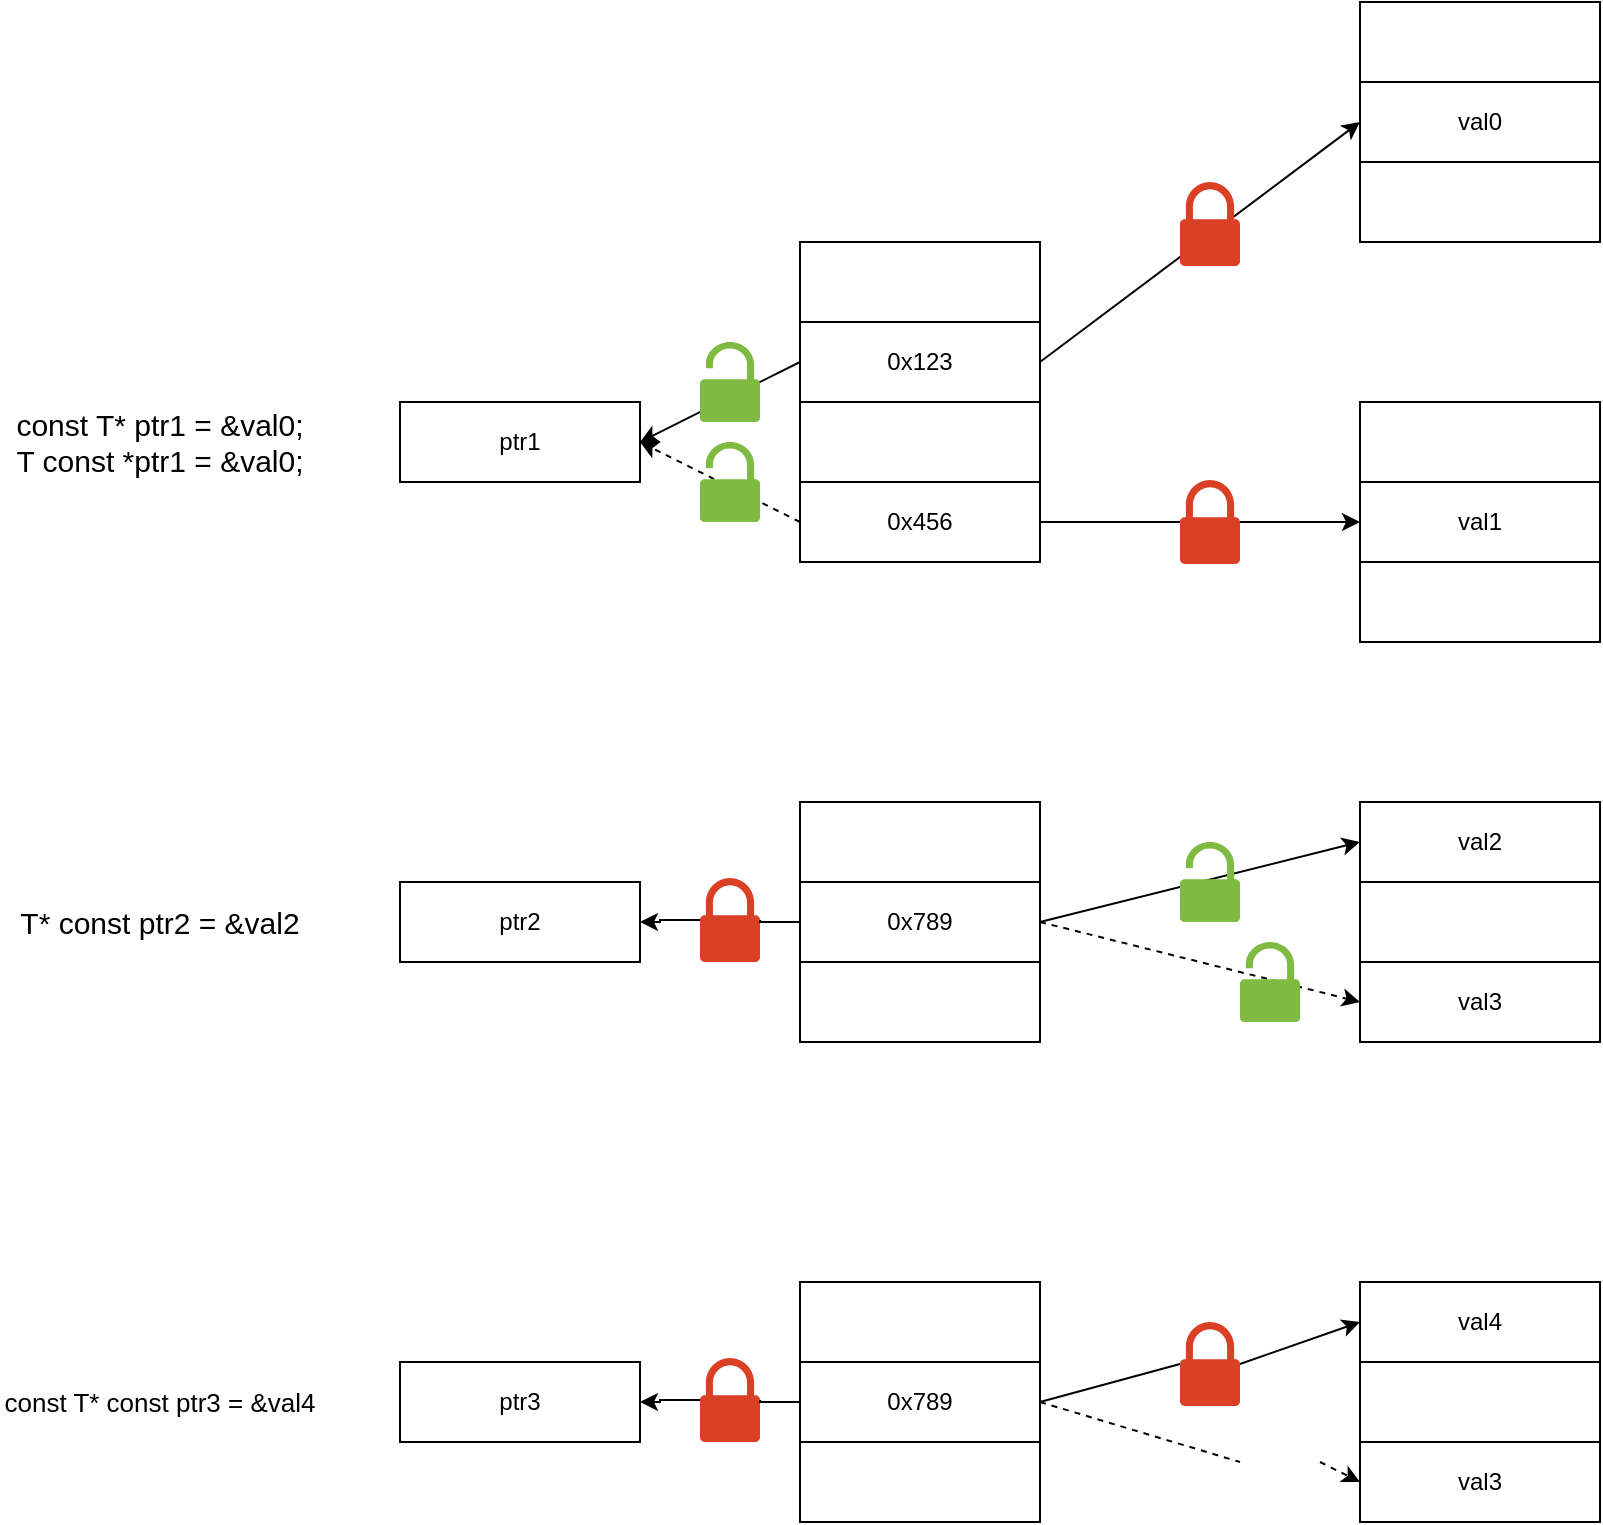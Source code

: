 <mxfile version="15.9.1" type="github">
  <diagram id="9HkkCwNHBTMvqbFtyVwT" name="Page-1">
    <mxGraphModel dx="1350" dy="773" grid="1" gridSize="10" guides="1" tooltips="1" connect="1" arrows="1" fold="1" page="1" pageScale="1" pageWidth="827" pageHeight="1169" math="0" shadow="0">
      <root>
        <mxCell id="0" />
        <mxCell id="1" parent="0" />
        <mxCell id="0gW_tIx6aa46yHIFtLMl-2" value="&lt;font style=&quot;font-size: 15px&quot;&gt;const T* ptr1 = &amp;amp;val0;&lt;br&gt;T const *ptr1 = &amp;amp;val0;&lt;/font&gt;" style="text;html=1;strokeColor=none;fillColor=none;align=center;verticalAlign=middle;whiteSpace=wrap;rounded=0;" vertex="1" parent="1">
          <mxGeometry y="360" width="160" height="40" as="geometry" />
        </mxCell>
        <mxCell id="0gW_tIx6aa46yHIFtLMl-5" value="0x123" style="rounded=0;whiteSpace=wrap;html=1;" vertex="1" parent="1">
          <mxGeometry x="400" y="320" width="120" height="40" as="geometry" />
        </mxCell>
        <mxCell id="0gW_tIx6aa46yHIFtLMl-6" value="" style="rounded=0;whiteSpace=wrap;html=1;" vertex="1" parent="1">
          <mxGeometry x="400" y="280" width="120" height="40" as="geometry" />
        </mxCell>
        <mxCell id="0gW_tIx6aa46yHIFtLMl-7" value="" style="rounded=0;whiteSpace=wrap;html=1;" vertex="1" parent="1">
          <mxGeometry x="400" y="360" width="120" height="40" as="geometry" />
        </mxCell>
        <mxCell id="0gW_tIx6aa46yHIFtLMl-9" value="0x456" style="rounded=0;whiteSpace=wrap;html=1;" vertex="1" parent="1">
          <mxGeometry x="400" y="400" width="120" height="40" as="geometry" />
        </mxCell>
        <mxCell id="0gW_tIx6aa46yHIFtLMl-10" value="" style="rounded=0;whiteSpace=wrap;html=1;" vertex="1" parent="1">
          <mxGeometry x="400" y="560" width="120" height="40" as="geometry" />
        </mxCell>
        <mxCell id="0gW_tIx6aa46yHIFtLMl-11" value="" style="rounded=0;whiteSpace=wrap;html=1;" vertex="1" parent="1">
          <mxGeometry x="400" y="640" width="120" height="40" as="geometry" />
        </mxCell>
        <mxCell id="0gW_tIx6aa46yHIFtLMl-34" style="edgeStyle=orthogonalEdgeStyle;rounded=0;orthogonalLoop=1;jettySize=auto;html=1;entryX=1;entryY=0.5;entryDx=0;entryDy=0;startArrow=none;" edge="1" parent="1" source="0gW_tIx6aa46yHIFtLMl-37" target="0gW_tIx6aa46yHIFtLMl-32">
          <mxGeometry relative="1" as="geometry" />
        </mxCell>
        <mxCell id="0gW_tIx6aa46yHIFtLMl-12" value="&lt;span&gt;0x789&lt;/span&gt;" style="rounded=0;whiteSpace=wrap;html=1;" vertex="1" parent="1">
          <mxGeometry x="400" y="600" width="120" height="40" as="geometry" />
        </mxCell>
        <mxCell id="0gW_tIx6aa46yHIFtLMl-13" value="" style="rounded=0;whiteSpace=wrap;html=1;" vertex="1" parent="1">
          <mxGeometry x="680" y="160" width="120" height="40" as="geometry" />
        </mxCell>
        <mxCell id="0gW_tIx6aa46yHIFtLMl-14" value="" style="rounded=0;whiteSpace=wrap;html=1;" vertex="1" parent="1">
          <mxGeometry x="680" y="240" width="120" height="40" as="geometry" />
        </mxCell>
        <mxCell id="0gW_tIx6aa46yHIFtLMl-15" value="val0" style="rounded=0;whiteSpace=wrap;html=1;" vertex="1" parent="1">
          <mxGeometry x="680" y="200" width="120" height="40" as="geometry" />
        </mxCell>
        <mxCell id="0gW_tIx6aa46yHIFtLMl-16" value="" style="rounded=0;whiteSpace=wrap;html=1;" vertex="1" parent="1">
          <mxGeometry x="680" y="360" width="120" height="40" as="geometry" />
        </mxCell>
        <mxCell id="0gW_tIx6aa46yHIFtLMl-17" value="" style="rounded=0;whiteSpace=wrap;html=1;" vertex="1" parent="1">
          <mxGeometry x="680" y="440" width="120" height="40" as="geometry" />
        </mxCell>
        <mxCell id="0gW_tIx6aa46yHIFtLMl-18" value="val1" style="rounded=0;whiteSpace=wrap;html=1;" vertex="1" parent="1">
          <mxGeometry x="680" y="400" width="120" height="40" as="geometry" />
        </mxCell>
        <mxCell id="0gW_tIx6aa46yHIFtLMl-19" value="val2" style="rounded=0;whiteSpace=wrap;html=1;" vertex="1" parent="1">
          <mxGeometry x="680" y="560" width="120" height="40" as="geometry" />
        </mxCell>
        <mxCell id="0gW_tIx6aa46yHIFtLMl-20" value="val3" style="rounded=0;whiteSpace=wrap;html=1;" vertex="1" parent="1">
          <mxGeometry x="680" y="640" width="120" height="40" as="geometry" />
        </mxCell>
        <mxCell id="0gW_tIx6aa46yHIFtLMl-21" value="" style="rounded=0;whiteSpace=wrap;html=1;" vertex="1" parent="1">
          <mxGeometry x="680" y="600" width="120" height="40" as="geometry" />
        </mxCell>
        <mxCell id="0gW_tIx6aa46yHIFtLMl-22" value="" style="endArrow=classic;html=1;rounded=0;exitX=1;exitY=0.5;exitDx=0;exitDy=0;entryX=0;entryY=0.5;entryDx=0;entryDy=0;" edge="1" parent="1" source="0gW_tIx6aa46yHIFtLMl-5" target="0gW_tIx6aa46yHIFtLMl-15">
          <mxGeometry width="50" height="50" relative="1" as="geometry">
            <mxPoint x="550" y="310" as="sourcePoint" />
            <mxPoint x="600" y="260" as="targetPoint" />
          </mxGeometry>
        </mxCell>
        <mxCell id="0gW_tIx6aa46yHIFtLMl-23" value="ptr1" style="rounded=0;whiteSpace=wrap;html=1;" vertex="1" parent="1">
          <mxGeometry x="200" y="360" width="120" height="40" as="geometry" />
        </mxCell>
        <mxCell id="0gW_tIx6aa46yHIFtLMl-24" value="" style="endArrow=classic;html=1;rounded=0;exitX=0;exitY=0.5;exitDx=0;exitDy=0;entryX=1;entryY=0.5;entryDx=0;entryDy=0;" edge="1" parent="1" source="0gW_tIx6aa46yHIFtLMl-5" target="0gW_tIx6aa46yHIFtLMl-23">
          <mxGeometry width="50" height="50" relative="1" as="geometry">
            <mxPoint x="240" y="610" as="sourcePoint" />
            <mxPoint x="290" y="560" as="targetPoint" />
          </mxGeometry>
        </mxCell>
        <mxCell id="0gW_tIx6aa46yHIFtLMl-25" value="" style="endArrow=classic;html=1;rounded=0;exitX=1;exitY=0.5;exitDx=0;exitDy=0;entryX=0;entryY=0.5;entryDx=0;entryDy=0;" edge="1" parent="1" source="0gW_tIx6aa46yHIFtLMl-9" target="0gW_tIx6aa46yHIFtLMl-18">
          <mxGeometry width="50" height="50" relative="1" as="geometry">
            <mxPoint x="560" y="730" as="sourcePoint" />
            <mxPoint x="610" y="680" as="targetPoint" />
          </mxGeometry>
        </mxCell>
        <mxCell id="0gW_tIx6aa46yHIFtLMl-26" value="" style="endArrow=classic;html=1;rounded=0;exitX=0;exitY=0.5;exitDx=0;exitDy=0;entryX=1;entryY=0.5;entryDx=0;entryDy=0;dashed=1;" edge="1" parent="1" source="0gW_tIx6aa46yHIFtLMl-9" target="0gW_tIx6aa46yHIFtLMl-23">
          <mxGeometry width="50" height="50" relative="1" as="geometry">
            <mxPoint x="200" y="650" as="sourcePoint" />
            <mxPoint x="250" y="600" as="targetPoint" />
          </mxGeometry>
        </mxCell>
        <mxCell id="0gW_tIx6aa46yHIFtLMl-27" value="" style="sketch=0;pointerEvents=1;shadow=0;dashed=0;html=1;strokeColor=none;labelPosition=center;verticalLabelPosition=bottom;verticalAlign=top;outlineConnect=0;align=center;shape=mxgraph.office.security.lock_protected;fillColor=#DA4026;" vertex="1" parent="1">
          <mxGeometry x="590" y="250" width="30" height="42" as="geometry" />
        </mxCell>
        <mxCell id="0gW_tIx6aa46yHIFtLMl-30" value="" style="sketch=0;pointerEvents=1;shadow=0;dashed=0;html=1;strokeColor=none;labelPosition=center;verticalLabelPosition=bottom;verticalAlign=top;outlineConnect=0;align=center;shape=mxgraph.office.security.lock_protected;fillColor=#DA4026;" vertex="1" parent="1">
          <mxGeometry x="590" y="399" width="30" height="42" as="geometry" />
        </mxCell>
        <mxCell id="0gW_tIx6aa46yHIFtLMl-31" value="&lt;font style=&quot;font-size: 15px&quot;&gt;T* const ptr2 = &amp;amp;val2&lt;/font&gt;" style="text;html=1;strokeColor=none;fillColor=none;align=center;verticalAlign=middle;whiteSpace=wrap;rounded=0;" vertex="1" parent="1">
          <mxGeometry y="600" width="160" height="40" as="geometry" />
        </mxCell>
        <mxCell id="0gW_tIx6aa46yHIFtLMl-32" value="ptr2" style="rounded=0;whiteSpace=wrap;html=1;" vertex="1" parent="1">
          <mxGeometry x="200" y="600" width="120" height="40" as="geometry" />
        </mxCell>
        <mxCell id="0gW_tIx6aa46yHIFtLMl-33" value="" style="endArrow=classic;html=1;rounded=0;exitX=1;exitY=0.5;exitDx=0;exitDy=0;entryX=0;entryY=0.5;entryDx=0;entryDy=0;" edge="1" parent="1" source="0gW_tIx6aa46yHIFtLMl-12" target="0gW_tIx6aa46yHIFtLMl-19">
          <mxGeometry width="50" height="50" relative="1" as="geometry">
            <mxPoint x="570" y="710" as="sourcePoint" />
            <mxPoint x="620" y="660" as="targetPoint" />
          </mxGeometry>
        </mxCell>
        <mxCell id="0gW_tIx6aa46yHIFtLMl-35" value="" style="sketch=0;pointerEvents=1;shadow=0;dashed=0;html=1;strokeColor=none;labelPosition=center;verticalLabelPosition=bottom;verticalAlign=top;outlineConnect=0;align=center;shape=mxgraph.office.security.lock_unprotected;fillColor=#7FBA42;" vertex="1" parent="1">
          <mxGeometry x="350" y="330" width="30" height="40" as="geometry" />
        </mxCell>
        <mxCell id="0gW_tIx6aa46yHIFtLMl-36" value="" style="sketch=0;pointerEvents=1;shadow=0;dashed=0;html=1;strokeColor=none;labelPosition=center;verticalLabelPosition=bottom;verticalAlign=top;outlineConnect=0;align=center;shape=mxgraph.office.security.lock_unprotected;fillColor=#7FBA42;" vertex="1" parent="1">
          <mxGeometry x="350" y="380" width="30" height="40" as="geometry" />
        </mxCell>
        <mxCell id="0gW_tIx6aa46yHIFtLMl-37" value="" style="sketch=0;pointerEvents=1;shadow=0;dashed=0;html=1;strokeColor=none;labelPosition=center;verticalLabelPosition=bottom;verticalAlign=top;outlineConnect=0;align=center;shape=mxgraph.office.security.lock_protected;fillColor=#DA4026;" vertex="1" parent="1">
          <mxGeometry x="350" y="598" width="30" height="42" as="geometry" />
        </mxCell>
        <mxCell id="0gW_tIx6aa46yHIFtLMl-38" value="" style="edgeStyle=orthogonalEdgeStyle;rounded=0;orthogonalLoop=1;jettySize=auto;html=1;entryX=1;entryY=0.5;entryDx=0;entryDy=0;endArrow=none;" edge="1" parent="1" source="0gW_tIx6aa46yHIFtLMl-12" target="0gW_tIx6aa46yHIFtLMl-37">
          <mxGeometry relative="1" as="geometry">
            <mxPoint x="400" y="620" as="sourcePoint" />
            <mxPoint x="320" y="620" as="targetPoint" />
          </mxGeometry>
        </mxCell>
        <mxCell id="0gW_tIx6aa46yHIFtLMl-39" value="" style="endArrow=classic;html=1;rounded=0;exitX=1;exitY=0.5;exitDx=0;exitDy=0;entryX=0;entryY=0.5;entryDx=0;entryDy=0;dashed=1;" edge="1" parent="1" source="0gW_tIx6aa46yHIFtLMl-12" target="0gW_tIx6aa46yHIFtLMl-20">
          <mxGeometry width="50" height="50" relative="1" as="geometry">
            <mxPoint x="530" y="720" as="sourcePoint" />
            <mxPoint x="580" y="670" as="targetPoint" />
          </mxGeometry>
        </mxCell>
        <mxCell id="0gW_tIx6aa46yHIFtLMl-40" value="" style="sketch=0;pointerEvents=1;shadow=0;dashed=0;html=1;strokeColor=none;labelPosition=center;verticalLabelPosition=bottom;verticalAlign=top;outlineConnect=0;align=center;shape=mxgraph.office.security.lock_unprotected;fillColor=#7FBA42;" vertex="1" parent="1">
          <mxGeometry x="620" y="630" width="30" height="40" as="geometry" />
        </mxCell>
        <mxCell id="0gW_tIx6aa46yHIFtLMl-41" value="" style="sketch=0;pointerEvents=1;shadow=0;dashed=0;html=1;strokeColor=none;labelPosition=center;verticalLabelPosition=bottom;verticalAlign=top;outlineConnect=0;align=center;shape=mxgraph.office.security.lock_unprotected;fillColor=#7FBA42;fontStyle=1" vertex="1" parent="1">
          <mxGeometry x="590" y="580" width="30" height="40" as="geometry" />
        </mxCell>
        <mxCell id="0gW_tIx6aa46yHIFtLMl-42" value="" style="rounded=0;whiteSpace=wrap;html=1;" vertex="1" parent="1">
          <mxGeometry x="400" y="800" width="120" height="40" as="geometry" />
        </mxCell>
        <mxCell id="0gW_tIx6aa46yHIFtLMl-43" value="" style="rounded=0;whiteSpace=wrap;html=1;" vertex="1" parent="1">
          <mxGeometry x="400" y="880" width="120" height="40" as="geometry" />
        </mxCell>
        <mxCell id="0gW_tIx6aa46yHIFtLMl-44" style="edgeStyle=orthogonalEdgeStyle;rounded=0;orthogonalLoop=1;jettySize=auto;html=1;entryX=1;entryY=0.5;entryDx=0;entryDy=0;startArrow=none;" edge="1" parent="1" source="0gW_tIx6aa46yHIFtLMl-52" target="0gW_tIx6aa46yHIFtLMl-50">
          <mxGeometry relative="1" as="geometry" />
        </mxCell>
        <mxCell id="0gW_tIx6aa46yHIFtLMl-45" value="&lt;span&gt;0x789&lt;/span&gt;" style="rounded=0;whiteSpace=wrap;html=1;" vertex="1" parent="1">
          <mxGeometry x="400" y="840" width="120" height="40" as="geometry" />
        </mxCell>
        <mxCell id="0gW_tIx6aa46yHIFtLMl-46" value="val4" style="rounded=0;whiteSpace=wrap;html=1;" vertex="1" parent="1">
          <mxGeometry x="680" y="800" width="120" height="40" as="geometry" />
        </mxCell>
        <mxCell id="0gW_tIx6aa46yHIFtLMl-47" value="val3" style="rounded=0;whiteSpace=wrap;html=1;" vertex="1" parent="1">
          <mxGeometry x="680" y="880" width="120" height="40" as="geometry" />
        </mxCell>
        <mxCell id="0gW_tIx6aa46yHIFtLMl-48" value="" style="rounded=0;whiteSpace=wrap;html=1;" vertex="1" parent="1">
          <mxGeometry x="680" y="840" width="120" height="40" as="geometry" />
        </mxCell>
        <mxCell id="0gW_tIx6aa46yHIFtLMl-49" value="&lt;font style=&quot;font-size: 13px&quot;&gt;const T* const ptr3 = &amp;amp;val4&lt;/font&gt;" style="text;html=1;strokeColor=none;fillColor=none;align=center;verticalAlign=middle;whiteSpace=wrap;rounded=0;" vertex="1" parent="1">
          <mxGeometry y="840" width="160" height="40" as="geometry" />
        </mxCell>
        <mxCell id="0gW_tIx6aa46yHIFtLMl-50" value="ptr3" style="rounded=0;whiteSpace=wrap;html=1;" vertex="1" parent="1">
          <mxGeometry x="200" y="840" width="120" height="40" as="geometry" />
        </mxCell>
        <mxCell id="0gW_tIx6aa46yHIFtLMl-51" value="" style="endArrow=classic;html=1;rounded=0;exitX=1;exitY=0.5;exitDx=0;exitDy=0;entryX=0;entryY=0.5;entryDx=0;entryDy=0;startArrow=none;" edge="1" parent="1" source="0gW_tIx6aa46yHIFtLMl-58" target="0gW_tIx6aa46yHIFtLMl-46">
          <mxGeometry width="50" height="50" relative="1" as="geometry">
            <mxPoint x="570" y="950" as="sourcePoint" />
            <mxPoint x="620" y="900" as="targetPoint" />
          </mxGeometry>
        </mxCell>
        <mxCell id="0gW_tIx6aa46yHIFtLMl-52" value="" style="sketch=0;pointerEvents=1;shadow=0;dashed=0;html=1;strokeColor=none;labelPosition=center;verticalLabelPosition=bottom;verticalAlign=top;outlineConnect=0;align=center;shape=mxgraph.office.security.lock_protected;fillColor=#DA4026;" vertex="1" parent="1">
          <mxGeometry x="350" y="838" width="30" height="42" as="geometry" />
        </mxCell>
        <mxCell id="0gW_tIx6aa46yHIFtLMl-53" value="" style="edgeStyle=orthogonalEdgeStyle;rounded=0;orthogonalLoop=1;jettySize=auto;html=1;entryX=1;entryY=0.5;entryDx=0;entryDy=0;endArrow=none;" edge="1" parent="1" source="0gW_tIx6aa46yHIFtLMl-45" target="0gW_tIx6aa46yHIFtLMl-52">
          <mxGeometry relative="1" as="geometry">
            <mxPoint x="400" y="860" as="sourcePoint" />
            <mxPoint x="320" y="860" as="targetPoint" />
          </mxGeometry>
        </mxCell>
        <mxCell id="0gW_tIx6aa46yHIFtLMl-54" value="" style="endArrow=classic;html=1;rounded=0;exitX=1;exitY=0.5;exitDx=0;exitDy=0;entryX=0;entryY=0.5;entryDx=0;entryDy=0;dashed=1;startArrow=none;" edge="1" parent="1" source="0gW_tIx6aa46yHIFtLMl-61" target="0gW_tIx6aa46yHIFtLMl-47">
          <mxGeometry width="50" height="50" relative="1" as="geometry">
            <mxPoint x="530" y="960" as="sourcePoint" />
            <mxPoint x="580" y="910" as="targetPoint" />
          </mxGeometry>
        </mxCell>
        <mxCell id="0gW_tIx6aa46yHIFtLMl-58" value="" style="sketch=0;pointerEvents=1;shadow=0;dashed=0;html=1;strokeColor=none;labelPosition=center;verticalLabelPosition=bottom;verticalAlign=top;outlineConnect=0;align=center;shape=mxgraph.office.security.lock_protected;fillColor=#DA4026;" vertex="1" parent="1">
          <mxGeometry x="590" y="820" width="30" height="42" as="geometry" />
        </mxCell>
        <mxCell id="0gW_tIx6aa46yHIFtLMl-59" value="" style="endArrow=none;html=1;rounded=0;exitX=1;exitY=0.5;exitDx=0;exitDy=0;entryX=0;entryY=0.5;entryDx=0;entryDy=0;" edge="1" parent="1" source="0gW_tIx6aa46yHIFtLMl-45" target="0gW_tIx6aa46yHIFtLMl-58">
          <mxGeometry width="50" height="50" relative="1" as="geometry">
            <mxPoint x="520" y="860" as="sourcePoint" />
            <mxPoint x="680" y="820" as="targetPoint" />
          </mxGeometry>
        </mxCell>
        <mxCell id="0gW_tIx6aa46yHIFtLMl-61" value="" style="shape=image;html=1;verticalAlign=top;verticalLabelPosition=bottom;labelBackgroundColor=#ffffff;imageAspect=0;aspect=fixed;image=https://cdn2.iconfinder.com/data/icons/kids/128x128/apps/x.png" vertex="1" parent="1">
          <mxGeometry x="620" y="870" width="40" height="40" as="geometry" />
        </mxCell>
        <mxCell id="0gW_tIx6aa46yHIFtLMl-62" value="" style="endArrow=none;html=1;rounded=0;exitX=1;exitY=0.5;exitDx=0;exitDy=0;entryX=0;entryY=0.5;entryDx=0;entryDy=0;dashed=1;" edge="1" parent="1" source="0gW_tIx6aa46yHIFtLMl-45" target="0gW_tIx6aa46yHIFtLMl-61">
          <mxGeometry width="50" height="50" relative="1" as="geometry">
            <mxPoint x="520" y="860" as="sourcePoint" />
            <mxPoint x="680" y="900" as="targetPoint" />
          </mxGeometry>
        </mxCell>
      </root>
    </mxGraphModel>
  </diagram>
</mxfile>
